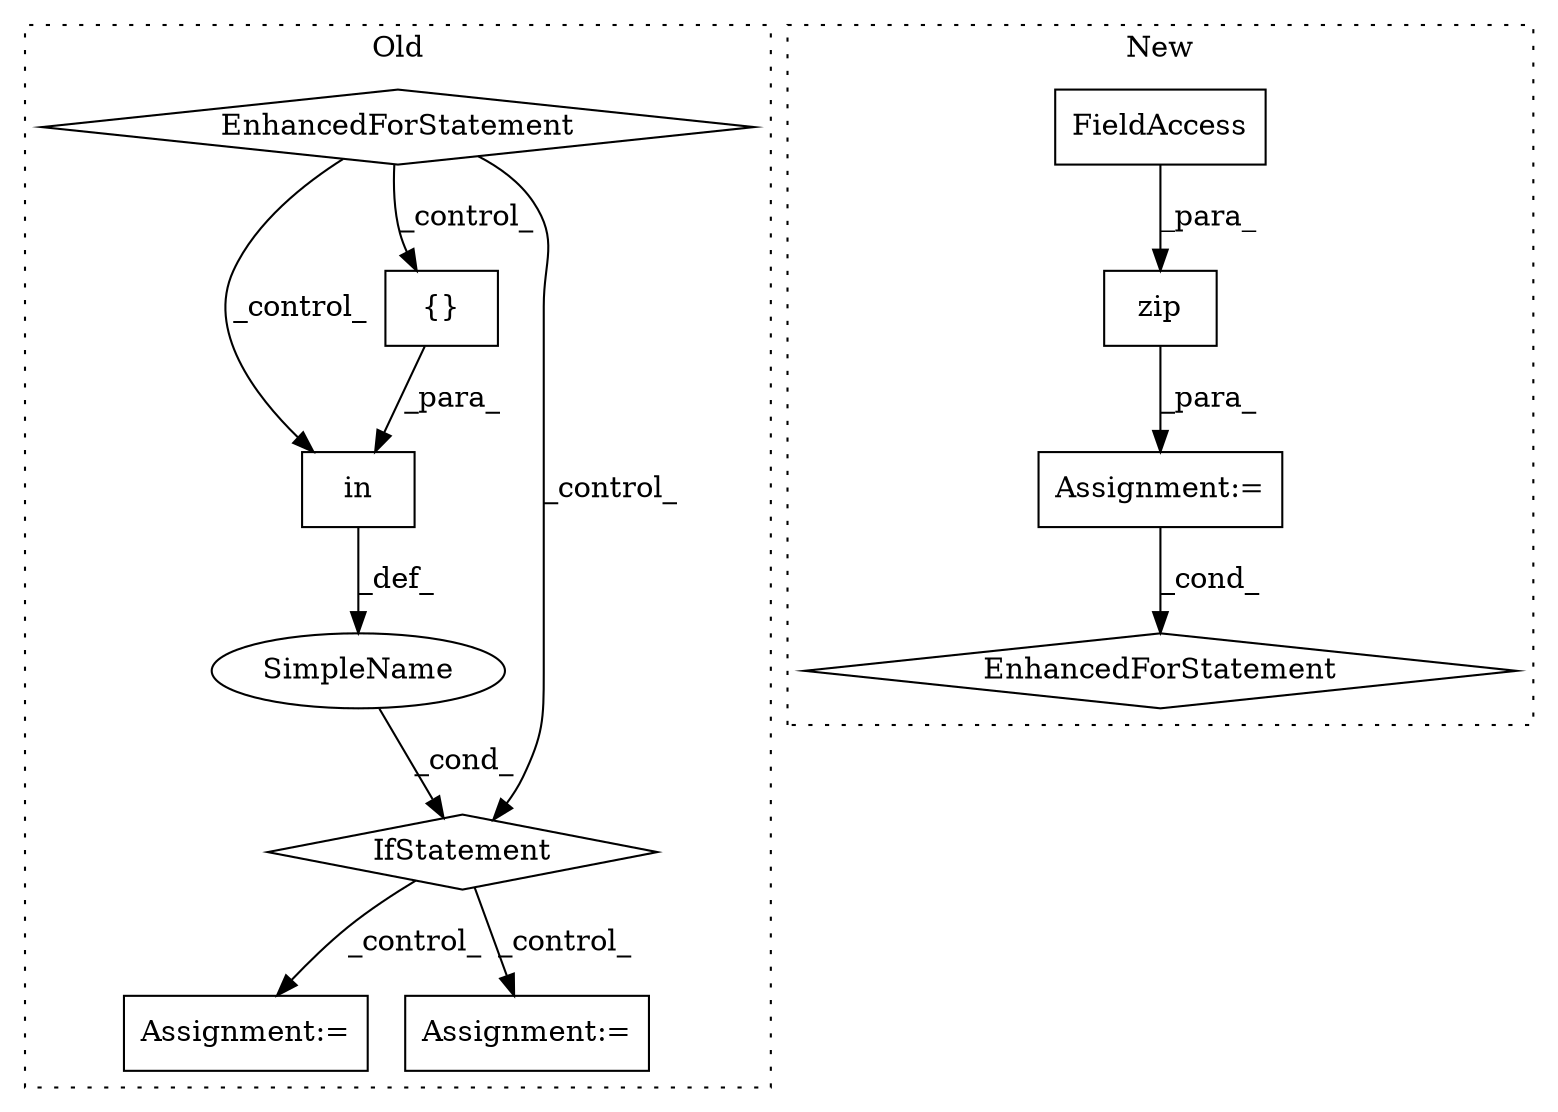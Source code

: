 digraph G {
subgraph cluster0 {
1 [label="in" a="105" s="1902" l="46" shape="box"];
3 [label="IfStatement" a="25" s="1892,1948" l="10,2" shape="diamond"];
6 [label="Assignment:=" a="7" s="2084" l="1" shape="box"];
7 [label="SimpleName" a="42" s="" l="" shape="ellipse"];
9 [label="Assignment:=" a="7" s="2015" l="1" shape="box"];
10 [label="EnhancedForStatement" a="70" s="1721,1811" l="53,2" shape="diamond"];
11 [label="{}" a="4" s="1935,1947" l="1,1" shape="box"];
label = "Old";
style="dotted";
}
subgraph cluster1 {
2 [label="zip" a="32" s="1883,1920" l="4,1" shape="box"];
4 [label="Assignment:=" a="7" s="1790,1921" l="72,2" shape="box"];
5 [label="EnhancedForStatement" a="70" s="1790,1921" l="72,2" shape="diamond"];
8 [label="FieldAccess" a="22" s="1900" l="20" shape="box"];
label = "New";
style="dotted";
}
1 -> 7 [label="_def_"];
2 -> 4 [label="_para_"];
3 -> 6 [label="_control_"];
3 -> 9 [label="_control_"];
4 -> 5 [label="_cond_"];
7 -> 3 [label="_cond_"];
8 -> 2 [label="_para_"];
10 -> 1 [label="_control_"];
10 -> 11 [label="_control_"];
10 -> 3 [label="_control_"];
11 -> 1 [label="_para_"];
}